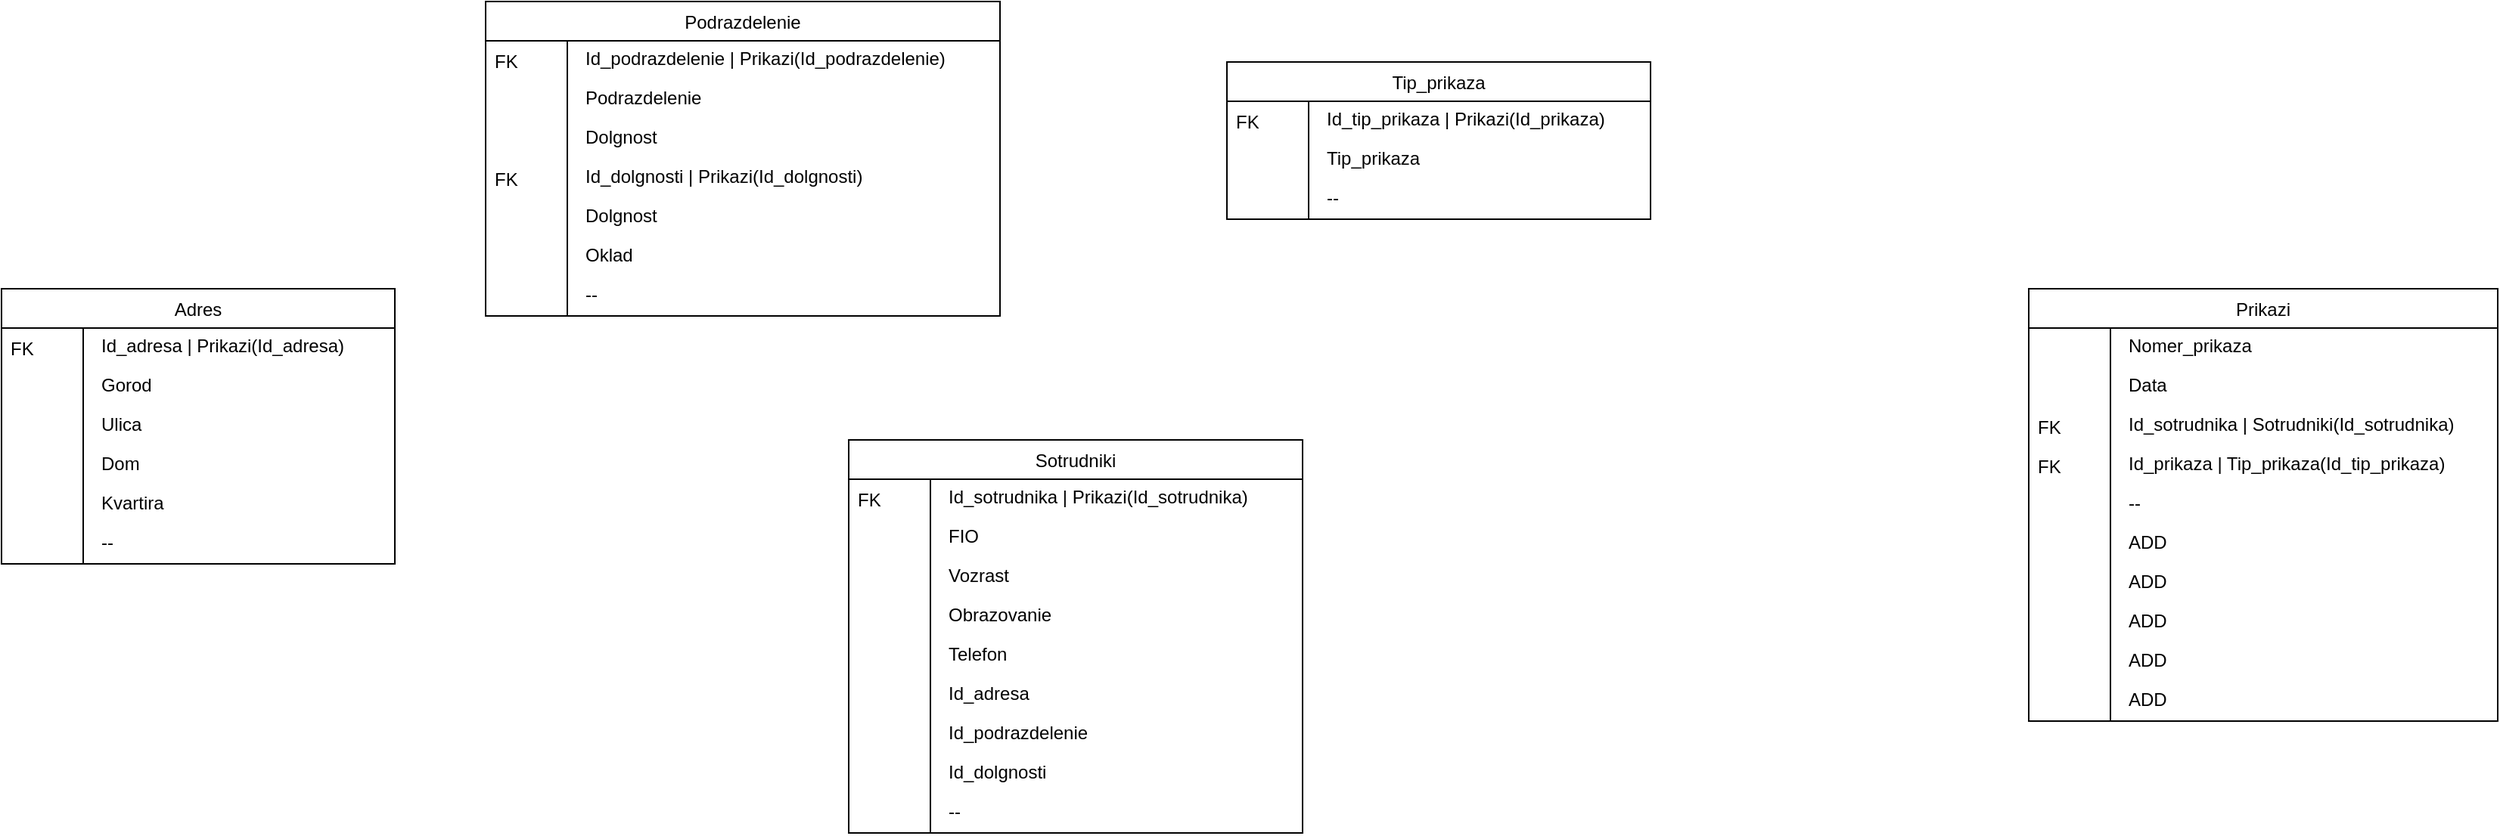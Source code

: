 <mxfile version="27.2.0">
  <diagram name="Страница — 1" id="HcSFoJdZTq_-ZVB5x65-">
    <mxGraphModel dx="1795" dy="585" grid="1" gridSize="10" guides="1" tooltips="1" connect="1" arrows="1" fold="1" page="1" pageScale="1" pageWidth="1100" pageHeight="850" math="0" shadow="0">
      <root>
        <mxCell id="0" />
        <mxCell id="1" parent="0" />
        <mxCell id="0fZ1tOcq0oew0m_tPba--1" value="Adres" style="swimlane;fontStyle=0;childLayout=stackLayout;horizontal=1;startSize=26;fillColor=default;horizontalStack=0;resizeParent=1;resizeLast=0;collapsible=1;marginBottom=0;swimlaneFillColor=default;align=center;" vertex="1" parent="1">
          <mxGeometry x="-20" y="260" width="260" height="182" as="geometry" />
        </mxCell>
        <mxCell id="0fZ1tOcq0oew0m_tPba--2" value="Id_adresa | Prikazi(Id_adresa)" style="shape=partialRectangle;top=0;left=0;right=0;bottom=0;align=left;verticalAlign=top;spacingTop=-2;fillColor=none;spacingLeft=64;spacingRight=4;overflow=hidden;rotatable=0;points=[[0,0.5],[1,0.5]];portConstraint=eastwest;dropTarget=0;" vertex="1" parent="0fZ1tOcq0oew0m_tPba--1">
          <mxGeometry y="26" width="260" height="26" as="geometry" />
        </mxCell>
        <mxCell id="0fZ1tOcq0oew0m_tPba--3" value="FK" style="shape=partialRectangle;top=0;left=0;bottom=0;fillColor=none;align=left;verticalAlign=middle;spacingLeft=4;spacingRight=4;overflow=hidden;rotatable=180;points=[];portConstraint=eastwest;part=1;" vertex="1" connectable="0" parent="0fZ1tOcq0oew0m_tPba--2">
          <mxGeometry width="54" height="26" as="geometry" />
        </mxCell>
        <mxCell id="0fZ1tOcq0oew0m_tPba--4" value="Gorod" style="shape=partialRectangle;top=0;left=0;right=0;bottom=0;align=left;verticalAlign=top;spacingTop=-2;fillColor=none;spacingLeft=64;spacingRight=4;overflow=hidden;rotatable=0;points=[[0,0.5],[1,0.5]];portConstraint=eastwest;dropTarget=0;" vertex="1" parent="0fZ1tOcq0oew0m_tPba--1">
          <mxGeometry y="52" width="260" height="26" as="geometry" />
        </mxCell>
        <mxCell id="0fZ1tOcq0oew0m_tPba--5" value="" style="shape=partialRectangle;top=0;left=0;bottom=0;fillColor=none;align=left;verticalAlign=middle;spacingLeft=4;spacingRight=4;overflow=hidden;rotatable=180;points=[];portConstraint=eastwest;part=1;" vertex="1" connectable="0" parent="0fZ1tOcq0oew0m_tPba--4">
          <mxGeometry width="54" height="26" as="geometry" />
        </mxCell>
        <mxCell id="0fZ1tOcq0oew0m_tPba--6" value="Ulica" style="shape=partialRectangle;top=0;left=0;right=0;bottom=0;align=left;verticalAlign=top;spacingTop=-2;fillColor=none;spacingLeft=64;spacingRight=4;overflow=hidden;rotatable=0;points=[[0,0.5],[1,0.5]];portConstraint=eastwest;dropTarget=0;" vertex="1" parent="0fZ1tOcq0oew0m_tPba--1">
          <mxGeometry y="78" width="260" height="26" as="geometry" />
        </mxCell>
        <mxCell id="0fZ1tOcq0oew0m_tPba--7" value="" style="shape=partialRectangle;top=0;left=0;bottom=0;fillColor=none;align=left;verticalAlign=middle;spacingLeft=4;spacingRight=4;overflow=hidden;rotatable=180;points=[];portConstraint=eastwest;part=1;" vertex="1" connectable="0" parent="0fZ1tOcq0oew0m_tPba--6">
          <mxGeometry width="54" height="26" as="geometry" />
        </mxCell>
        <mxCell id="0fZ1tOcq0oew0m_tPba--8" value="Dom" style="shape=partialRectangle;top=0;left=0;right=0;bottom=0;align=left;verticalAlign=top;spacingTop=-2;fillColor=none;spacingLeft=64;spacingRight=4;overflow=hidden;rotatable=0;points=[[0,0.5],[1,0.5]];portConstraint=eastwest;dropTarget=0;" vertex="1" parent="0fZ1tOcq0oew0m_tPba--1">
          <mxGeometry y="104" width="260" height="26" as="geometry" />
        </mxCell>
        <mxCell id="0fZ1tOcq0oew0m_tPba--9" value="" style="shape=partialRectangle;top=0;left=0;bottom=0;fillColor=none;align=left;verticalAlign=middle;spacingLeft=4;spacingRight=4;overflow=hidden;rotatable=180;points=[];portConstraint=eastwest;part=1;" vertex="1" connectable="0" parent="0fZ1tOcq0oew0m_tPba--8">
          <mxGeometry width="54" height="26" as="geometry" />
        </mxCell>
        <mxCell id="0fZ1tOcq0oew0m_tPba--10" value="Kvartira" style="shape=partialRectangle;top=0;left=0;right=0;bottom=0;align=left;verticalAlign=top;spacingTop=-2;fillColor=none;spacingLeft=64;spacingRight=4;overflow=hidden;rotatable=0;points=[[0,0.5],[1,0.5]];portConstraint=eastwest;dropTarget=0;" vertex="1" parent="0fZ1tOcq0oew0m_tPba--1">
          <mxGeometry y="130" width="260" height="26" as="geometry" />
        </mxCell>
        <mxCell id="0fZ1tOcq0oew0m_tPba--11" value="" style="shape=partialRectangle;top=0;left=0;bottom=0;fillColor=none;align=left;verticalAlign=middle;spacingLeft=4;spacingRight=4;overflow=hidden;rotatable=180;points=[];portConstraint=eastwest;part=1;" vertex="1" connectable="0" parent="0fZ1tOcq0oew0m_tPba--10">
          <mxGeometry width="54" height="26" as="geometry" />
        </mxCell>
        <mxCell id="0fZ1tOcq0oew0m_tPba--12" value="--" style="shape=partialRectangle;top=0;left=0;right=0;bottom=0;align=left;verticalAlign=top;spacingTop=-2;fillColor=none;spacingLeft=64;spacingRight=4;overflow=hidden;rotatable=0;points=[[0,0.5],[1,0.5]];portConstraint=eastwest;dropTarget=0;" vertex="1" parent="0fZ1tOcq0oew0m_tPba--1">
          <mxGeometry y="156" width="260" height="26" as="geometry" />
        </mxCell>
        <mxCell id="0fZ1tOcq0oew0m_tPba--13" value="" style="shape=partialRectangle;top=0;left=0;bottom=0;fillColor=none;align=left;verticalAlign=middle;spacingLeft=4;spacingRight=4;overflow=hidden;rotatable=180;points=[];portConstraint=eastwest;part=1;" vertex="1" connectable="0" parent="0fZ1tOcq0oew0m_tPba--12">
          <mxGeometry width="54" height="26" as="geometry" />
        </mxCell>
        <mxCell id="0fZ1tOcq0oew0m_tPba--14" value="Podrazdelenie" style="swimlane;fontStyle=0;childLayout=stackLayout;horizontal=1;startSize=26;fillColor=default;horizontalStack=0;resizeParent=1;resizeLast=0;collapsible=1;marginBottom=0;swimlaneFillColor=default;align=center;" vertex="1" parent="1">
          <mxGeometry x="300" y="70" width="340" height="208" as="geometry" />
        </mxCell>
        <mxCell id="0fZ1tOcq0oew0m_tPba--15" value="Id_podrazdelenie | Prikazi(Id_podrazdelenie)" style="shape=partialRectangle;top=0;left=0;right=0;bottom=0;align=left;verticalAlign=top;spacingTop=-2;fillColor=none;spacingLeft=64;spacingRight=4;overflow=hidden;rotatable=0;points=[[0,0.5],[1,0.5]];portConstraint=eastwest;dropTarget=0;" vertex="1" parent="0fZ1tOcq0oew0m_tPba--14">
          <mxGeometry y="26" width="340" height="26" as="geometry" />
        </mxCell>
        <mxCell id="0fZ1tOcq0oew0m_tPba--16" value="FK" style="shape=partialRectangle;top=0;left=0;bottom=0;fillColor=none;align=left;verticalAlign=middle;spacingLeft=4;spacingRight=4;overflow=hidden;rotatable=180;points=[];portConstraint=eastwest;part=1;" vertex="1" connectable="0" parent="0fZ1tOcq0oew0m_tPba--15">
          <mxGeometry width="54" height="26" as="geometry" />
        </mxCell>
        <mxCell id="0fZ1tOcq0oew0m_tPba--17" value="Podrazdelenie" style="shape=partialRectangle;top=0;left=0;right=0;bottom=0;align=left;verticalAlign=top;spacingTop=-2;fillColor=none;spacingLeft=64;spacingRight=4;overflow=hidden;rotatable=0;points=[[0,0.5],[1,0.5]];portConstraint=eastwest;dropTarget=0;" vertex="1" parent="0fZ1tOcq0oew0m_tPba--14">
          <mxGeometry y="52" width="340" height="26" as="geometry" />
        </mxCell>
        <mxCell id="0fZ1tOcq0oew0m_tPba--18" value="" style="shape=partialRectangle;top=0;left=0;bottom=0;fillColor=none;align=left;verticalAlign=middle;spacingLeft=4;spacingRight=4;overflow=hidden;rotatable=180;points=[];portConstraint=eastwest;part=1;" vertex="1" connectable="0" parent="0fZ1tOcq0oew0m_tPba--17">
          <mxGeometry width="54" height="26" as="geometry" />
        </mxCell>
        <mxCell id="0fZ1tOcq0oew0m_tPba--19" value="Dolgnost" style="shape=partialRectangle;top=0;left=0;right=0;bottom=0;align=left;verticalAlign=top;spacingTop=-2;fillColor=none;spacingLeft=64;spacingRight=4;overflow=hidden;rotatable=0;points=[[0,0.5],[1,0.5]];portConstraint=eastwest;dropTarget=0;" vertex="1" parent="0fZ1tOcq0oew0m_tPba--14">
          <mxGeometry y="78" width="340" height="26" as="geometry" />
        </mxCell>
        <mxCell id="0fZ1tOcq0oew0m_tPba--20" value="" style="shape=partialRectangle;top=0;left=0;bottom=0;fillColor=none;align=left;verticalAlign=middle;spacingLeft=4;spacingRight=4;overflow=hidden;rotatable=180;points=[];portConstraint=eastwest;part=1;" vertex="1" connectable="0" parent="0fZ1tOcq0oew0m_tPba--19">
          <mxGeometry width="54" height="26" as="geometry" />
        </mxCell>
        <mxCell id="0fZ1tOcq0oew0m_tPba--21" value="Id_dolgnosti | Prikazi(Id_dolgnosti)" style="shape=partialRectangle;top=0;left=0;right=0;bottom=0;align=left;verticalAlign=top;spacingTop=-2;fillColor=none;spacingLeft=64;spacingRight=4;overflow=hidden;rotatable=0;points=[[0,0.5],[1,0.5]];portConstraint=eastwest;dropTarget=0;" vertex="1" parent="0fZ1tOcq0oew0m_tPba--14">
          <mxGeometry y="104" width="340" height="26" as="geometry" />
        </mxCell>
        <mxCell id="0fZ1tOcq0oew0m_tPba--22" value="FK" style="shape=partialRectangle;top=0;left=0;bottom=0;fillColor=none;align=left;verticalAlign=middle;spacingLeft=4;spacingRight=4;overflow=hidden;rotatable=180;points=[];portConstraint=eastwest;part=1;" vertex="1" connectable="0" parent="0fZ1tOcq0oew0m_tPba--21">
          <mxGeometry width="54" height="26" as="geometry" />
        </mxCell>
        <mxCell id="0fZ1tOcq0oew0m_tPba--23" value="Dolgnost" style="shape=partialRectangle;top=0;left=0;right=0;bottom=0;align=left;verticalAlign=top;spacingTop=-2;fillColor=none;spacingLeft=64;spacingRight=4;overflow=hidden;rotatable=0;points=[[0,0.5],[1,0.5]];portConstraint=eastwest;dropTarget=0;" vertex="1" parent="0fZ1tOcq0oew0m_tPba--14">
          <mxGeometry y="130" width="340" height="26" as="geometry" />
        </mxCell>
        <mxCell id="0fZ1tOcq0oew0m_tPba--24" value="" style="shape=partialRectangle;top=0;left=0;bottom=0;fillColor=none;align=left;verticalAlign=middle;spacingLeft=4;spacingRight=4;overflow=hidden;rotatable=180;points=[];portConstraint=eastwest;part=1;" vertex="1" connectable="0" parent="0fZ1tOcq0oew0m_tPba--23">
          <mxGeometry width="54" height="26" as="geometry" />
        </mxCell>
        <mxCell id="0fZ1tOcq0oew0m_tPba--25" value="Oklad" style="shape=partialRectangle;top=0;left=0;right=0;bottom=0;align=left;verticalAlign=top;spacingTop=-2;fillColor=none;spacingLeft=64;spacingRight=4;overflow=hidden;rotatable=0;points=[[0,0.5],[1,0.5]];portConstraint=eastwest;dropTarget=0;" vertex="1" parent="0fZ1tOcq0oew0m_tPba--14">
          <mxGeometry y="156" width="340" height="26" as="geometry" />
        </mxCell>
        <mxCell id="0fZ1tOcq0oew0m_tPba--26" value="" style="shape=partialRectangle;top=0;left=0;bottom=0;fillColor=none;align=left;verticalAlign=middle;spacingLeft=4;spacingRight=4;overflow=hidden;rotatable=180;points=[];portConstraint=eastwest;part=1;" vertex="1" connectable="0" parent="0fZ1tOcq0oew0m_tPba--25">
          <mxGeometry width="54" height="26" as="geometry" />
        </mxCell>
        <mxCell id="0fZ1tOcq0oew0m_tPba--27" value="--" style="shape=partialRectangle;top=0;left=0;right=0;bottom=0;align=left;verticalAlign=top;spacingTop=-2;fillColor=none;spacingLeft=64;spacingRight=4;overflow=hidden;rotatable=0;points=[[0,0.5],[1,0.5]];portConstraint=eastwest;dropTarget=0;" vertex="1" parent="0fZ1tOcq0oew0m_tPba--14">
          <mxGeometry y="182" width="340" height="26" as="geometry" />
        </mxCell>
        <mxCell id="0fZ1tOcq0oew0m_tPba--28" value="" style="shape=partialRectangle;top=0;left=0;bottom=0;fillColor=none;align=left;verticalAlign=middle;spacingLeft=4;spacingRight=4;overflow=hidden;rotatable=180;points=[];portConstraint=eastwest;part=1;" vertex="1" connectable="0" parent="0fZ1tOcq0oew0m_tPba--27">
          <mxGeometry width="54" height="26" as="geometry" />
        </mxCell>
        <mxCell id="0fZ1tOcq0oew0m_tPba--29" value="Sotrudniki" style="swimlane;fontStyle=0;childLayout=stackLayout;horizontal=1;startSize=26;fillColor=default;horizontalStack=0;resizeParent=1;resizeLast=0;collapsible=1;marginBottom=0;swimlaneFillColor=default;align=center;" vertex="1" parent="1">
          <mxGeometry x="540" y="360" width="300" height="260" as="geometry" />
        </mxCell>
        <mxCell id="0fZ1tOcq0oew0m_tPba--30" value="Id_sotrudnika | Prikazi(Id_sotrudnika)" style="shape=partialRectangle;top=0;left=0;right=0;bottom=0;align=left;verticalAlign=top;spacingTop=-2;fillColor=none;spacingLeft=64;spacingRight=4;overflow=hidden;rotatable=0;points=[[0,0.5],[1,0.5]];portConstraint=eastwest;dropTarget=0;" vertex="1" parent="0fZ1tOcq0oew0m_tPba--29">
          <mxGeometry y="26" width="300" height="26" as="geometry" />
        </mxCell>
        <mxCell id="0fZ1tOcq0oew0m_tPba--31" value="FK" style="shape=partialRectangle;top=0;left=0;bottom=0;fillColor=none;align=left;verticalAlign=middle;spacingLeft=4;spacingRight=4;overflow=hidden;rotatable=180;points=[];portConstraint=eastwest;part=1;" vertex="1" connectable="0" parent="0fZ1tOcq0oew0m_tPba--30">
          <mxGeometry width="54" height="26" as="geometry" />
        </mxCell>
        <mxCell id="0fZ1tOcq0oew0m_tPba--32" value="FIO" style="shape=partialRectangle;top=0;left=0;right=0;bottom=0;align=left;verticalAlign=top;spacingTop=-2;fillColor=none;spacingLeft=64;spacingRight=4;overflow=hidden;rotatable=0;points=[[0,0.5],[1,0.5]];portConstraint=eastwest;dropTarget=0;" vertex="1" parent="0fZ1tOcq0oew0m_tPba--29">
          <mxGeometry y="52" width="300" height="26" as="geometry" />
        </mxCell>
        <mxCell id="0fZ1tOcq0oew0m_tPba--33" value="" style="shape=partialRectangle;top=0;left=0;bottom=0;fillColor=none;align=left;verticalAlign=middle;spacingLeft=4;spacingRight=4;overflow=hidden;rotatable=180;points=[];portConstraint=eastwest;part=1;" vertex="1" connectable="0" parent="0fZ1tOcq0oew0m_tPba--32">
          <mxGeometry width="54" height="26" as="geometry" />
        </mxCell>
        <mxCell id="0fZ1tOcq0oew0m_tPba--34" value="Vozrast" style="shape=partialRectangle;top=0;left=0;right=0;bottom=0;align=left;verticalAlign=top;spacingTop=-2;fillColor=none;spacingLeft=64;spacingRight=4;overflow=hidden;rotatable=0;points=[[0,0.5],[1,0.5]];portConstraint=eastwest;dropTarget=0;" vertex="1" parent="0fZ1tOcq0oew0m_tPba--29">
          <mxGeometry y="78" width="300" height="26" as="geometry" />
        </mxCell>
        <mxCell id="0fZ1tOcq0oew0m_tPba--35" value="" style="shape=partialRectangle;top=0;left=0;bottom=0;fillColor=none;align=left;verticalAlign=middle;spacingLeft=4;spacingRight=4;overflow=hidden;rotatable=180;points=[];portConstraint=eastwest;part=1;" vertex="1" connectable="0" parent="0fZ1tOcq0oew0m_tPba--34">
          <mxGeometry width="54" height="26" as="geometry" />
        </mxCell>
        <mxCell id="0fZ1tOcq0oew0m_tPba--36" value="Obrazovanie" style="shape=partialRectangle;top=0;left=0;right=0;bottom=0;align=left;verticalAlign=top;spacingTop=-2;fillColor=none;spacingLeft=64;spacingRight=4;overflow=hidden;rotatable=0;points=[[0,0.5],[1,0.5]];portConstraint=eastwest;dropTarget=0;" vertex="1" parent="0fZ1tOcq0oew0m_tPba--29">
          <mxGeometry y="104" width="300" height="26" as="geometry" />
        </mxCell>
        <mxCell id="0fZ1tOcq0oew0m_tPba--37" value="" style="shape=partialRectangle;top=0;left=0;bottom=0;fillColor=none;align=left;verticalAlign=middle;spacingLeft=4;spacingRight=4;overflow=hidden;rotatable=180;points=[];portConstraint=eastwest;part=1;" vertex="1" connectable="0" parent="0fZ1tOcq0oew0m_tPba--36">
          <mxGeometry width="54" height="26" as="geometry" />
        </mxCell>
        <mxCell id="0fZ1tOcq0oew0m_tPba--38" value="Telefon" style="shape=partialRectangle;top=0;left=0;right=0;bottom=0;align=left;verticalAlign=top;spacingTop=-2;fillColor=none;spacingLeft=64;spacingRight=4;overflow=hidden;rotatable=0;points=[[0,0.5],[1,0.5]];portConstraint=eastwest;dropTarget=0;" vertex="1" parent="0fZ1tOcq0oew0m_tPba--29">
          <mxGeometry y="130" width="300" height="26" as="geometry" />
        </mxCell>
        <mxCell id="0fZ1tOcq0oew0m_tPba--39" value="" style="shape=partialRectangle;top=0;left=0;bottom=0;fillColor=none;align=left;verticalAlign=middle;spacingLeft=4;spacingRight=4;overflow=hidden;rotatable=180;points=[];portConstraint=eastwest;part=1;" vertex="1" connectable="0" parent="0fZ1tOcq0oew0m_tPba--38">
          <mxGeometry width="54" height="26" as="geometry" />
        </mxCell>
        <mxCell id="0fZ1tOcq0oew0m_tPba--40" value="Id_adresa" style="shape=partialRectangle;top=0;left=0;right=0;bottom=0;align=left;verticalAlign=top;spacingTop=-2;fillColor=none;spacingLeft=64;spacingRight=4;overflow=hidden;rotatable=0;points=[[0,0.5],[1,0.5]];portConstraint=eastwest;dropTarget=0;" vertex="1" parent="0fZ1tOcq0oew0m_tPba--29">
          <mxGeometry y="156" width="300" height="26" as="geometry" />
        </mxCell>
        <mxCell id="0fZ1tOcq0oew0m_tPba--41" value="" style="shape=partialRectangle;top=0;left=0;bottom=0;fillColor=none;align=left;verticalAlign=middle;spacingLeft=4;spacingRight=4;overflow=hidden;rotatable=180;points=[];portConstraint=eastwest;part=1;" vertex="1" connectable="0" parent="0fZ1tOcq0oew0m_tPba--40">
          <mxGeometry width="54" height="26" as="geometry" />
        </mxCell>
        <mxCell id="0fZ1tOcq0oew0m_tPba--42" value="Id_podrazdelenie" style="shape=partialRectangle;top=0;left=0;right=0;bottom=0;align=left;verticalAlign=top;spacingTop=-2;fillColor=none;spacingLeft=64;spacingRight=4;overflow=hidden;rotatable=0;points=[[0,0.5],[1,0.5]];portConstraint=eastwest;dropTarget=0;" vertex="1" parent="0fZ1tOcq0oew0m_tPba--29">
          <mxGeometry y="182" width="300" height="26" as="geometry" />
        </mxCell>
        <mxCell id="0fZ1tOcq0oew0m_tPba--43" value="" style="shape=partialRectangle;top=0;left=0;bottom=0;fillColor=none;align=left;verticalAlign=middle;spacingLeft=4;spacingRight=4;overflow=hidden;rotatable=180;points=[];portConstraint=eastwest;part=1;" vertex="1" connectable="0" parent="0fZ1tOcq0oew0m_tPba--42">
          <mxGeometry width="54" height="26" as="geometry" />
        </mxCell>
        <mxCell id="0fZ1tOcq0oew0m_tPba--44" value="Id_dolgnosti" style="shape=partialRectangle;top=0;left=0;right=0;bottom=0;align=left;verticalAlign=top;spacingTop=-2;fillColor=none;spacingLeft=64;spacingRight=4;overflow=hidden;rotatable=0;points=[[0,0.5],[1,0.5]];portConstraint=eastwest;dropTarget=0;" vertex="1" parent="0fZ1tOcq0oew0m_tPba--29">
          <mxGeometry y="208" width="300" height="26" as="geometry" />
        </mxCell>
        <mxCell id="0fZ1tOcq0oew0m_tPba--45" value="" style="shape=partialRectangle;top=0;left=0;bottom=0;fillColor=none;align=left;verticalAlign=middle;spacingLeft=4;spacingRight=4;overflow=hidden;rotatable=180;points=[];portConstraint=eastwest;part=1;" vertex="1" connectable="0" parent="0fZ1tOcq0oew0m_tPba--44">
          <mxGeometry width="54" height="26" as="geometry" />
        </mxCell>
        <mxCell id="0fZ1tOcq0oew0m_tPba--46" value="--" style="shape=partialRectangle;top=0;left=0;right=0;bottom=0;align=left;verticalAlign=top;spacingTop=-2;fillColor=none;spacingLeft=64;spacingRight=4;overflow=hidden;rotatable=0;points=[[0,0.5],[1,0.5]];portConstraint=eastwest;dropTarget=0;" vertex="1" parent="0fZ1tOcq0oew0m_tPba--29">
          <mxGeometry y="234" width="300" height="26" as="geometry" />
        </mxCell>
        <mxCell id="0fZ1tOcq0oew0m_tPba--47" value="" style="shape=partialRectangle;top=0;left=0;bottom=0;fillColor=none;align=left;verticalAlign=middle;spacingLeft=4;spacingRight=4;overflow=hidden;rotatable=180;points=[];portConstraint=eastwest;part=1;" vertex="1" connectable="0" parent="0fZ1tOcq0oew0m_tPba--46">
          <mxGeometry width="54" height="26" as="geometry" />
        </mxCell>
        <mxCell id="0fZ1tOcq0oew0m_tPba--48" value="Tip_prikaza" style="swimlane;fontStyle=0;childLayout=stackLayout;horizontal=1;startSize=26;fillColor=default;horizontalStack=0;resizeParent=1;resizeLast=0;collapsible=1;marginBottom=0;swimlaneFillColor=default;align=center;" vertex="1" parent="1">
          <mxGeometry x="790" y="110" width="280" height="104" as="geometry" />
        </mxCell>
        <mxCell id="0fZ1tOcq0oew0m_tPba--49" value="Id_tip_prikaza | Prikazi(Id_prikaza)" style="shape=partialRectangle;top=0;left=0;right=0;bottom=0;align=left;verticalAlign=top;spacingTop=-2;fillColor=none;spacingLeft=64;spacingRight=4;overflow=hidden;rotatable=0;points=[[0,0.5],[1,0.5]];portConstraint=eastwest;dropTarget=0;" vertex="1" parent="0fZ1tOcq0oew0m_tPba--48">
          <mxGeometry y="26" width="280" height="26" as="geometry" />
        </mxCell>
        <mxCell id="0fZ1tOcq0oew0m_tPba--50" value="FK" style="shape=partialRectangle;top=0;left=0;bottom=0;fillColor=none;align=left;verticalAlign=middle;spacingLeft=4;spacingRight=4;overflow=hidden;rotatable=180;points=[];portConstraint=eastwest;part=1;" vertex="1" connectable="0" parent="0fZ1tOcq0oew0m_tPba--49">
          <mxGeometry width="54" height="26" as="geometry" />
        </mxCell>
        <mxCell id="0fZ1tOcq0oew0m_tPba--51" value="Tip_prikaza" style="shape=partialRectangle;top=0;left=0;right=0;bottom=0;align=left;verticalAlign=top;spacingTop=-2;fillColor=none;spacingLeft=64;spacingRight=4;overflow=hidden;rotatable=0;points=[[0,0.5],[1,0.5]];portConstraint=eastwest;dropTarget=0;" vertex="1" parent="0fZ1tOcq0oew0m_tPba--48">
          <mxGeometry y="52" width="280" height="26" as="geometry" />
        </mxCell>
        <mxCell id="0fZ1tOcq0oew0m_tPba--52" value="" style="shape=partialRectangle;top=0;left=0;bottom=0;fillColor=none;align=left;verticalAlign=middle;spacingLeft=4;spacingRight=4;overflow=hidden;rotatable=180;points=[];portConstraint=eastwest;part=1;" vertex="1" connectable="0" parent="0fZ1tOcq0oew0m_tPba--51">
          <mxGeometry width="54" height="26" as="geometry" />
        </mxCell>
        <mxCell id="0fZ1tOcq0oew0m_tPba--53" value="--" style="shape=partialRectangle;top=0;left=0;right=0;bottom=0;align=left;verticalAlign=top;spacingTop=-2;fillColor=none;spacingLeft=64;spacingRight=4;overflow=hidden;rotatable=0;points=[[0,0.5],[1,0.5]];portConstraint=eastwest;dropTarget=0;" vertex="1" parent="0fZ1tOcq0oew0m_tPba--48">
          <mxGeometry y="78" width="280" height="26" as="geometry" />
        </mxCell>
        <mxCell id="0fZ1tOcq0oew0m_tPba--54" value="" style="shape=partialRectangle;top=0;left=0;bottom=0;fillColor=none;align=left;verticalAlign=middle;spacingLeft=4;spacingRight=4;overflow=hidden;rotatable=180;points=[];portConstraint=eastwest;part=1;" vertex="1" connectable="0" parent="0fZ1tOcq0oew0m_tPba--53">
          <mxGeometry width="54" height="26" as="geometry" />
        </mxCell>
        <mxCell id="0fZ1tOcq0oew0m_tPba--55" value="Prikazi" style="swimlane;fontStyle=0;childLayout=stackLayout;horizontal=1;startSize=26;fillColor=default;horizontalStack=0;resizeParent=1;resizeLast=0;collapsible=1;marginBottom=0;swimlaneFillColor=default;align=center;" vertex="1" parent="1">
          <mxGeometry x="1320" y="260" width="310" height="286" as="geometry" />
        </mxCell>
        <mxCell id="0fZ1tOcq0oew0m_tPba--56" value="Nomer_prikaza" style="shape=partialRectangle;top=0;left=0;right=0;bottom=0;align=left;verticalAlign=top;spacingTop=-2;fillColor=none;spacingLeft=64;spacingRight=4;overflow=hidden;rotatable=0;points=[[0,0.5],[1,0.5]];portConstraint=eastwest;dropTarget=0;" vertex="1" parent="0fZ1tOcq0oew0m_tPba--55">
          <mxGeometry y="26" width="310" height="26" as="geometry" />
        </mxCell>
        <mxCell id="0fZ1tOcq0oew0m_tPba--57" value="" style="shape=partialRectangle;top=0;left=0;bottom=0;fillColor=none;align=left;verticalAlign=middle;spacingLeft=4;spacingRight=4;overflow=hidden;rotatable=180;points=[];portConstraint=eastwest;part=1;" vertex="1" connectable="0" parent="0fZ1tOcq0oew0m_tPba--56">
          <mxGeometry width="54" height="26" as="geometry" />
        </mxCell>
        <mxCell id="0fZ1tOcq0oew0m_tPba--58" value="Data" style="shape=partialRectangle;top=0;left=0;right=0;bottom=0;align=left;verticalAlign=top;spacingTop=-2;fillColor=none;spacingLeft=64;spacingRight=4;overflow=hidden;rotatable=0;points=[[0,0.5],[1,0.5]];portConstraint=eastwest;dropTarget=0;" vertex="1" parent="0fZ1tOcq0oew0m_tPba--55">
          <mxGeometry y="52" width="310" height="26" as="geometry" />
        </mxCell>
        <mxCell id="0fZ1tOcq0oew0m_tPba--59" value="" style="shape=partialRectangle;top=0;left=0;bottom=0;fillColor=none;align=left;verticalAlign=middle;spacingLeft=4;spacingRight=4;overflow=hidden;rotatable=180;points=[];portConstraint=eastwest;part=1;" vertex="1" connectable="0" parent="0fZ1tOcq0oew0m_tPba--58">
          <mxGeometry width="54" height="26" as="geometry" />
        </mxCell>
        <mxCell id="0fZ1tOcq0oew0m_tPba--60" value="Id_sotrudnika | Sotrudniki(Id_sotrudnika)" style="shape=partialRectangle;top=0;left=0;right=0;bottom=0;align=left;verticalAlign=top;spacingTop=-2;fillColor=none;spacingLeft=64;spacingRight=4;overflow=hidden;rotatable=0;points=[[0,0.5],[1,0.5]];portConstraint=eastwest;dropTarget=0;" vertex="1" parent="0fZ1tOcq0oew0m_tPba--55">
          <mxGeometry y="78" width="310" height="26" as="geometry" />
        </mxCell>
        <mxCell id="0fZ1tOcq0oew0m_tPba--61" value="FK" style="shape=partialRectangle;top=0;left=0;bottom=0;fillColor=none;align=left;verticalAlign=middle;spacingLeft=4;spacingRight=4;overflow=hidden;rotatable=180;points=[];portConstraint=eastwest;part=1;" vertex="1" connectable="0" parent="0fZ1tOcq0oew0m_tPba--60">
          <mxGeometry width="54" height="26" as="geometry" />
        </mxCell>
        <mxCell id="0fZ1tOcq0oew0m_tPba--62" value="Id_prikaza | Tip_prikaza(Id_tip_prikaza)" style="shape=partialRectangle;top=0;left=0;right=0;bottom=0;align=left;verticalAlign=top;spacingTop=-2;fillColor=none;spacingLeft=64;spacingRight=4;overflow=hidden;rotatable=0;points=[[0,0.5],[1,0.5]];portConstraint=eastwest;dropTarget=0;" vertex="1" parent="0fZ1tOcq0oew0m_tPba--55">
          <mxGeometry y="104" width="310" height="26" as="geometry" />
        </mxCell>
        <mxCell id="0fZ1tOcq0oew0m_tPba--63" value="FK" style="shape=partialRectangle;top=0;left=0;bottom=0;fillColor=none;align=left;verticalAlign=middle;spacingLeft=4;spacingRight=4;overflow=hidden;rotatable=180;points=[];portConstraint=eastwest;part=1;" vertex="1" connectable="0" parent="0fZ1tOcq0oew0m_tPba--62">
          <mxGeometry width="54" height="26" as="geometry" />
        </mxCell>
        <mxCell id="0fZ1tOcq0oew0m_tPba--64" value="--" style="shape=partialRectangle;top=0;left=0;right=0;bottom=0;align=left;verticalAlign=top;spacingTop=-2;fillColor=none;spacingLeft=64;spacingRight=4;overflow=hidden;rotatable=0;points=[[0,0.5],[1,0.5]];portConstraint=eastwest;dropTarget=0;" vertex="1" parent="0fZ1tOcq0oew0m_tPba--55">
          <mxGeometry y="130" width="310" height="26" as="geometry" />
        </mxCell>
        <mxCell id="0fZ1tOcq0oew0m_tPba--65" value="" style="shape=partialRectangle;top=0;left=0;bottom=0;fillColor=none;align=left;verticalAlign=middle;spacingLeft=4;spacingRight=4;overflow=hidden;rotatable=180;points=[];portConstraint=eastwest;part=1;" vertex="1" connectable="0" parent="0fZ1tOcq0oew0m_tPba--64">
          <mxGeometry width="54" height="26" as="geometry" />
        </mxCell>
        <mxCell id="0fZ1tOcq0oew0m_tPba--66" value="ADD" style="shape=partialRectangle;top=0;left=0;right=0;bottom=0;align=left;verticalAlign=top;spacingTop=-2;fillColor=none;spacingLeft=64;spacingRight=4;overflow=hidden;rotatable=0;points=[[0,0.5],[1,0.5]];portConstraint=eastwest;dropTarget=0;" vertex="1" parent="0fZ1tOcq0oew0m_tPba--55">
          <mxGeometry y="156" width="310" height="26" as="geometry" />
        </mxCell>
        <mxCell id="0fZ1tOcq0oew0m_tPba--67" value="" style="shape=partialRectangle;top=0;left=0;bottom=0;fillColor=none;align=left;verticalAlign=middle;spacingLeft=4;spacingRight=4;overflow=hidden;rotatable=180;points=[];portConstraint=eastwest;part=1;" vertex="1" connectable="0" parent="0fZ1tOcq0oew0m_tPba--66">
          <mxGeometry width="54" height="26" as="geometry" />
        </mxCell>
        <mxCell id="0fZ1tOcq0oew0m_tPba--68" value="ADD" style="shape=partialRectangle;top=0;left=0;right=0;bottom=0;align=left;verticalAlign=top;spacingTop=-2;fillColor=none;spacingLeft=64;spacingRight=4;overflow=hidden;rotatable=0;points=[[0,0.5],[1,0.5]];portConstraint=eastwest;dropTarget=0;" vertex="1" parent="0fZ1tOcq0oew0m_tPba--55">
          <mxGeometry y="182" width="310" height="26" as="geometry" />
        </mxCell>
        <mxCell id="0fZ1tOcq0oew0m_tPba--69" value="" style="shape=partialRectangle;top=0;left=0;bottom=0;fillColor=none;align=left;verticalAlign=middle;spacingLeft=4;spacingRight=4;overflow=hidden;rotatable=180;points=[];portConstraint=eastwest;part=1;" vertex="1" connectable="0" parent="0fZ1tOcq0oew0m_tPba--68">
          <mxGeometry width="54" height="26" as="geometry" />
        </mxCell>
        <mxCell id="0fZ1tOcq0oew0m_tPba--70" value="ADD" style="shape=partialRectangle;top=0;left=0;right=0;bottom=0;align=left;verticalAlign=top;spacingTop=-2;fillColor=none;spacingLeft=64;spacingRight=4;overflow=hidden;rotatable=0;points=[[0,0.5],[1,0.5]];portConstraint=eastwest;dropTarget=0;" vertex="1" parent="0fZ1tOcq0oew0m_tPba--55">
          <mxGeometry y="208" width="310" height="26" as="geometry" />
        </mxCell>
        <mxCell id="0fZ1tOcq0oew0m_tPba--71" value="" style="shape=partialRectangle;top=0;left=0;bottom=0;fillColor=none;align=left;verticalAlign=middle;spacingLeft=4;spacingRight=4;overflow=hidden;rotatable=180;points=[];portConstraint=eastwest;part=1;" vertex="1" connectable="0" parent="0fZ1tOcq0oew0m_tPba--70">
          <mxGeometry width="54" height="26" as="geometry" />
        </mxCell>
        <mxCell id="0fZ1tOcq0oew0m_tPba--72" value="ADD" style="shape=partialRectangle;top=0;left=0;right=0;bottom=0;align=left;verticalAlign=top;spacingTop=-2;fillColor=none;spacingLeft=64;spacingRight=4;overflow=hidden;rotatable=0;points=[[0,0.5],[1,0.5]];portConstraint=eastwest;dropTarget=0;" vertex="1" parent="0fZ1tOcq0oew0m_tPba--55">
          <mxGeometry y="234" width="310" height="26" as="geometry" />
        </mxCell>
        <mxCell id="0fZ1tOcq0oew0m_tPba--73" value="" style="shape=partialRectangle;top=0;left=0;bottom=0;fillColor=none;align=left;verticalAlign=middle;spacingLeft=4;spacingRight=4;overflow=hidden;rotatable=180;points=[];portConstraint=eastwest;part=1;" vertex="1" connectable="0" parent="0fZ1tOcq0oew0m_tPba--72">
          <mxGeometry width="54" height="26" as="geometry" />
        </mxCell>
        <mxCell id="0fZ1tOcq0oew0m_tPba--74" value="ADD" style="shape=partialRectangle;top=0;left=0;right=0;bottom=0;align=left;verticalAlign=top;spacingTop=-2;fillColor=none;spacingLeft=64;spacingRight=4;overflow=hidden;rotatable=0;points=[[0,0.5],[1,0.5]];portConstraint=eastwest;dropTarget=0;" vertex="1" parent="0fZ1tOcq0oew0m_tPba--55">
          <mxGeometry y="260" width="310" height="26" as="geometry" />
        </mxCell>
        <mxCell id="0fZ1tOcq0oew0m_tPba--75" value="" style="shape=partialRectangle;top=0;left=0;bottom=0;fillColor=none;align=left;verticalAlign=middle;spacingLeft=4;spacingRight=4;overflow=hidden;rotatable=180;points=[];portConstraint=eastwest;part=1;" vertex="1" connectable="0" parent="0fZ1tOcq0oew0m_tPba--74">
          <mxGeometry width="54" height="26" as="geometry" />
        </mxCell>
      </root>
    </mxGraphModel>
  </diagram>
</mxfile>

